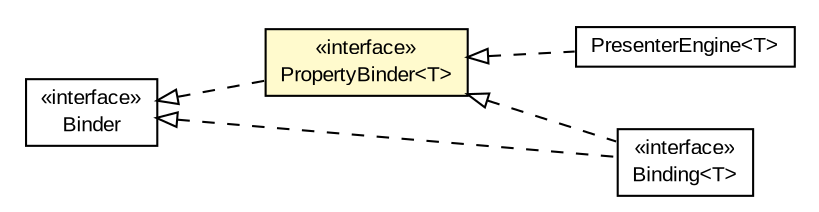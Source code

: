 #!/usr/local/bin/dot
#
# Class diagram 
# Generated by UMLGraph version R5_6-24-gf6e263 (http://www.umlgraph.org/)
#

digraph G {
	edge [fontname="arial",fontsize=10,labelfontname="arial",labelfontsize=10];
	node [fontname="arial",fontsize=10,shape=plaintext];
	nodesep=0.25;
	ranksep=0.5;
	rankdir=LR;
	// org.turbogwt.mvp.databind.client.PropertyBinder<T>
	c1172 [label=<<table title="org.turbogwt.mvp.databind.client.PropertyBinder" border="0" cellborder="1" cellspacing="0" cellpadding="2" port="p" bgcolor="lemonChiffon" href="./PropertyBinder.html">
		<tr><td><table border="0" cellspacing="0" cellpadding="1">
<tr><td align="center" balign="center"> &#171;interface&#187; </td></tr>
<tr><td align="center" balign="center"> PropertyBinder&lt;T&gt; </td></tr>
		</table></td></tr>
		</table>>, URL="./PropertyBinder.html", fontname="arial", fontcolor="black", fontsize=10.0];
	// org.turbogwt.mvp.databind.client.PresenterEngine<T>
	c1173 [label=<<table title="org.turbogwt.mvp.databind.client.PresenterEngine" border="0" cellborder="1" cellspacing="0" cellpadding="2" port="p" href="./PresenterEngine.html">
		<tr><td><table border="0" cellspacing="0" cellpadding="1">
<tr><td align="center" balign="center"> PresenterEngine&lt;T&gt; </td></tr>
		</table></td></tr>
		</table>>, URL="./PresenterEngine.html", fontname="arial", fontcolor="black", fontsize=10.0];
	// org.turbogwt.mvp.databind.client.Binding<T>
	c1182 [label=<<table title="org.turbogwt.mvp.databind.client.Binding" border="0" cellborder="1" cellspacing="0" cellpadding="2" port="p" href="./Binding.html">
		<tr><td><table border="0" cellspacing="0" cellpadding="1">
<tr><td align="center" balign="center"> &#171;interface&#187; </td></tr>
<tr><td align="center" balign="center"> Binding&lt;T&gt; </td></tr>
		</table></td></tr>
		</table>>, URL="./Binding.html", fontname="arial", fontcolor="black", fontsize=10.0];
	// org.turbogwt.mvp.databind.client.Binder
	c1184 [label=<<table title="org.turbogwt.mvp.databind.client.Binder" border="0" cellborder="1" cellspacing="0" cellpadding="2" port="p" href="./Binder.html">
		<tr><td><table border="0" cellspacing="0" cellpadding="1">
<tr><td align="center" balign="center"> &#171;interface&#187; </td></tr>
<tr><td align="center" balign="center"> Binder </td></tr>
		</table></td></tr>
		</table>>, URL="./Binder.html", fontname="arial", fontcolor="black", fontsize=10.0];
	//org.turbogwt.mvp.databind.client.PropertyBinder<T> implements org.turbogwt.mvp.databind.client.Binder
	c1184:p -> c1172:p [dir=back,arrowtail=empty,style=dashed];
	//org.turbogwt.mvp.databind.client.PresenterEngine<T> implements org.turbogwt.mvp.databind.client.PropertyBinder<T>
	c1172:p -> c1173:p [dir=back,arrowtail=empty,style=dashed];
	//org.turbogwt.mvp.databind.client.Binding<T> implements org.turbogwt.mvp.databind.client.PropertyBinder<T>
	c1172:p -> c1182:p [dir=back,arrowtail=empty,style=dashed];
	//org.turbogwt.mvp.databind.client.Binding<T> implements org.turbogwt.mvp.databind.client.Binder
	c1184:p -> c1182:p [dir=back,arrowtail=empty,style=dashed];
}

